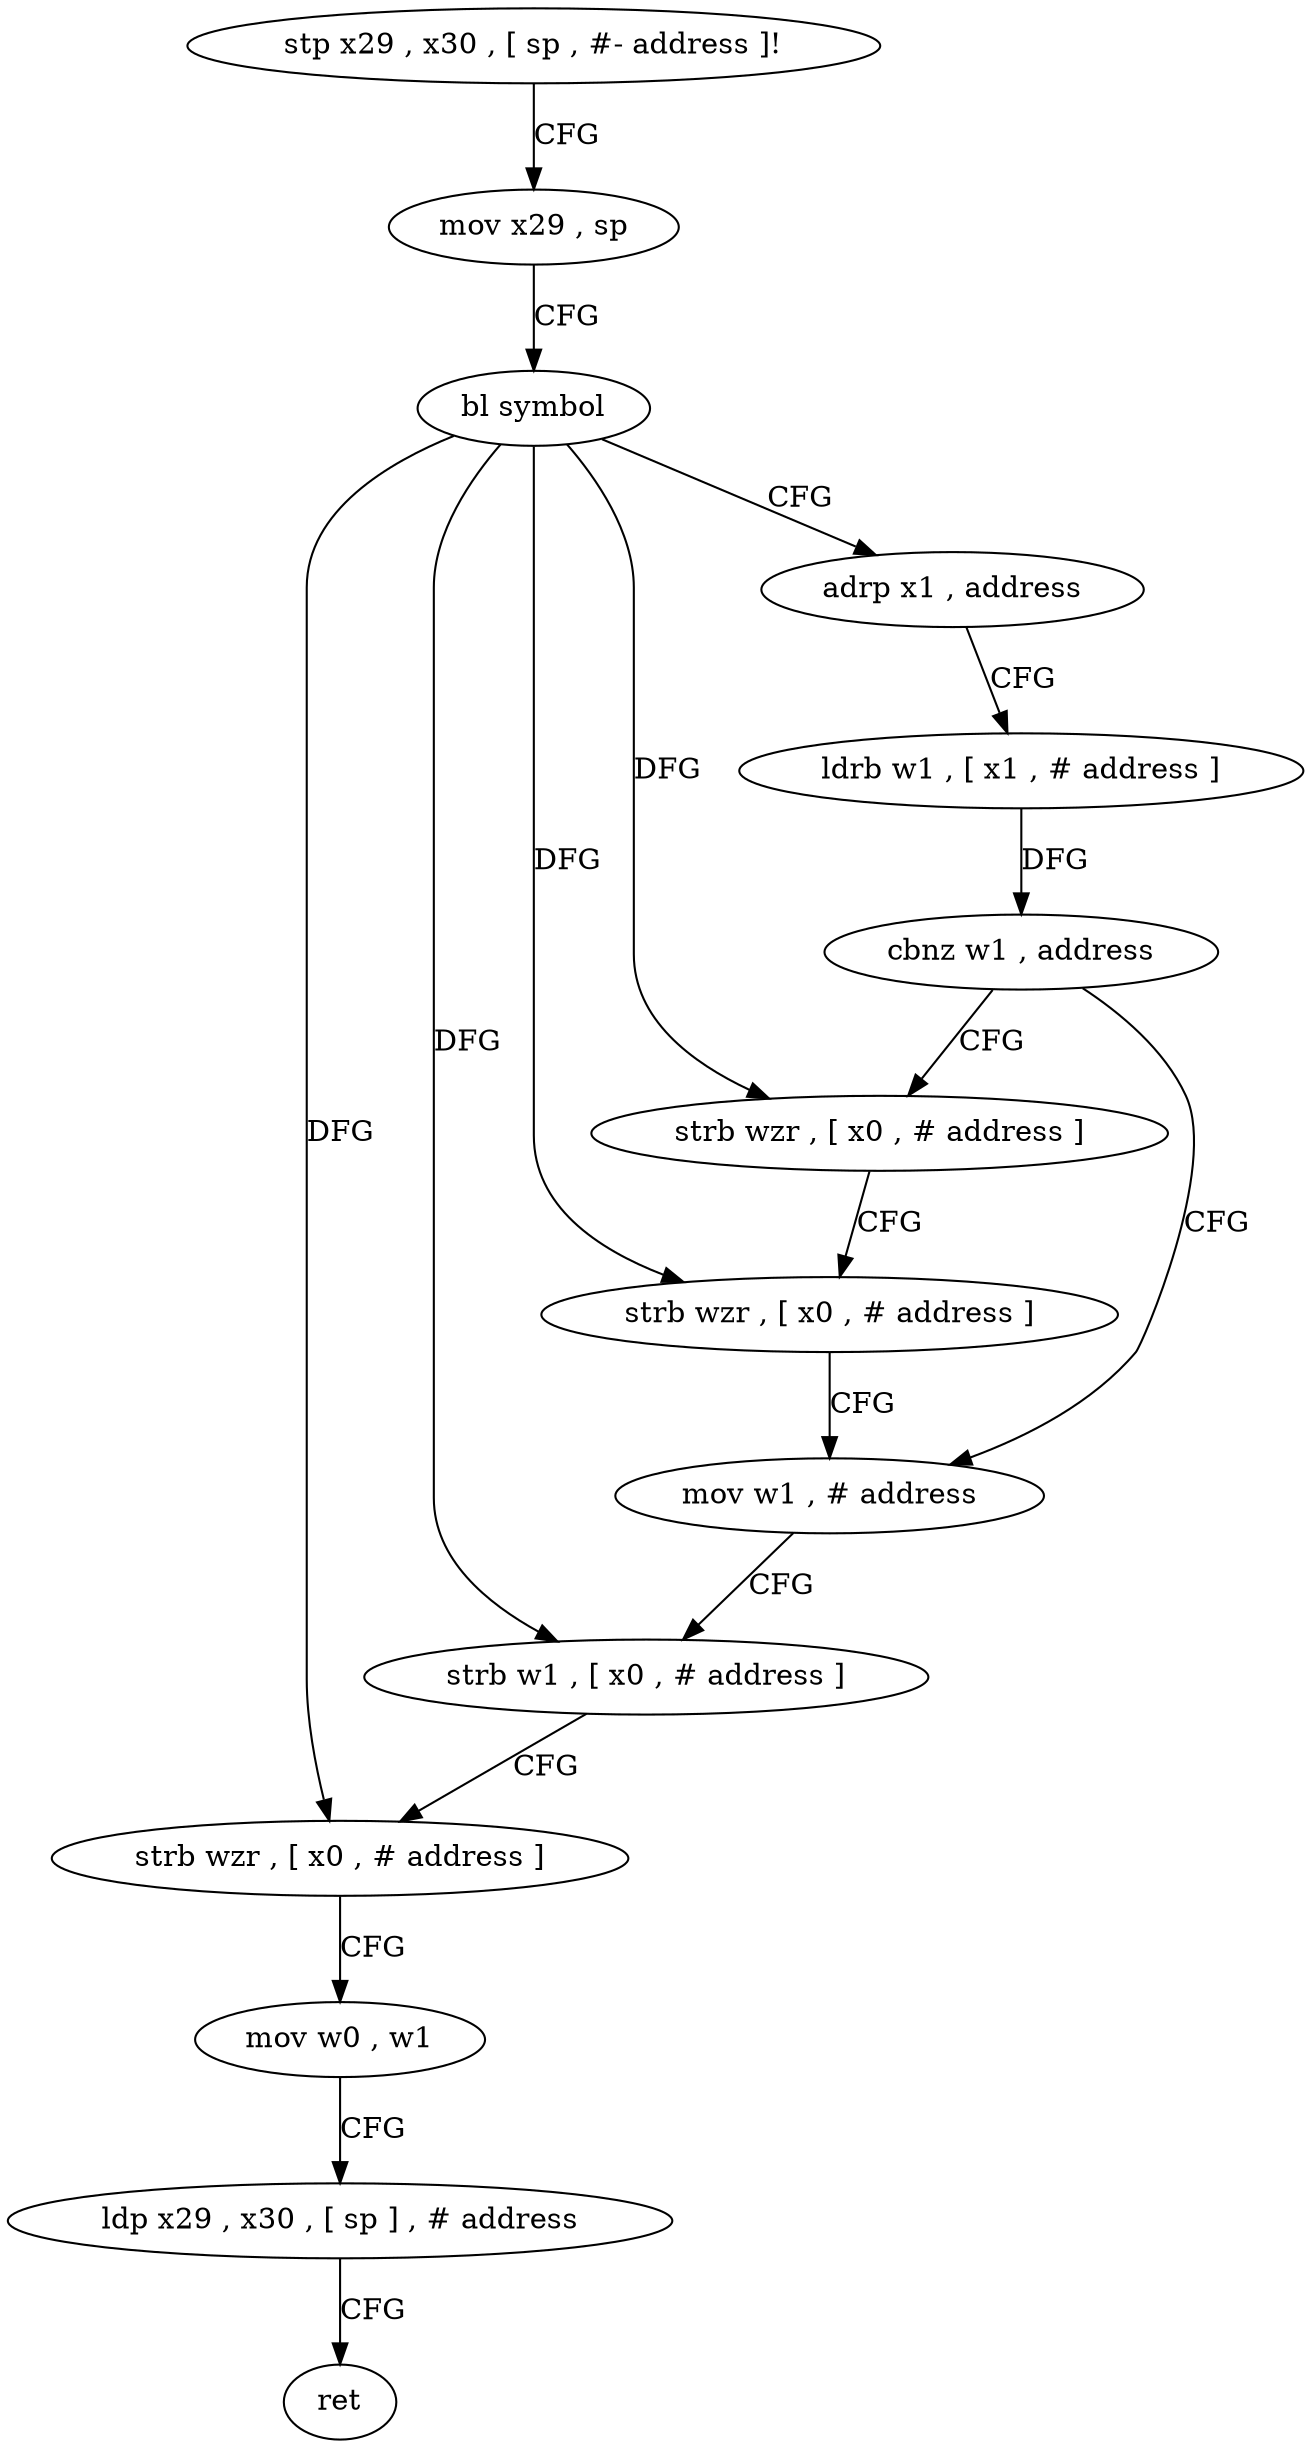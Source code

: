 digraph "func" {
"4245152" [label = "stp x29 , x30 , [ sp , #- address ]!" ]
"4245156" [label = "mov x29 , sp" ]
"4245160" [label = "bl symbol" ]
"4245164" [label = "adrp x1 , address" ]
"4245168" [label = "ldrb w1 , [ x1 , # address ]" ]
"4245172" [label = "cbnz w1 , address" ]
"4245184" [label = "mov w1 , # address" ]
"4245176" [label = "strb wzr , [ x0 , # address ]" ]
"4245188" [label = "strb w1 , [ x0 , # address ]" ]
"4245192" [label = "strb wzr , [ x0 , # address ]" ]
"4245196" [label = "mov w0 , w1" ]
"4245200" [label = "ldp x29 , x30 , [ sp ] , # address" ]
"4245204" [label = "ret" ]
"4245180" [label = "strb wzr , [ x0 , # address ]" ]
"4245152" -> "4245156" [ label = "CFG" ]
"4245156" -> "4245160" [ label = "CFG" ]
"4245160" -> "4245164" [ label = "CFG" ]
"4245160" -> "4245188" [ label = "DFG" ]
"4245160" -> "4245192" [ label = "DFG" ]
"4245160" -> "4245176" [ label = "DFG" ]
"4245160" -> "4245180" [ label = "DFG" ]
"4245164" -> "4245168" [ label = "CFG" ]
"4245168" -> "4245172" [ label = "DFG" ]
"4245172" -> "4245184" [ label = "CFG" ]
"4245172" -> "4245176" [ label = "CFG" ]
"4245184" -> "4245188" [ label = "CFG" ]
"4245176" -> "4245180" [ label = "CFG" ]
"4245188" -> "4245192" [ label = "CFG" ]
"4245192" -> "4245196" [ label = "CFG" ]
"4245196" -> "4245200" [ label = "CFG" ]
"4245200" -> "4245204" [ label = "CFG" ]
"4245180" -> "4245184" [ label = "CFG" ]
}
